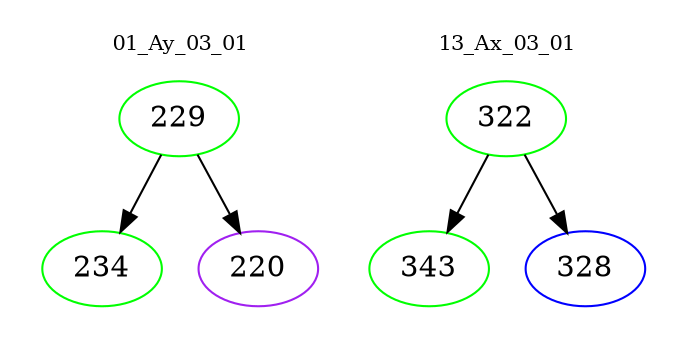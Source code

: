 digraph{
subgraph cluster_0 {
color = white
label = "01_Ay_03_01";
fontsize=10;
T0_229 [label="229", color="green"]
T0_229 -> T0_234 [color="black"]
T0_234 [label="234", color="green"]
T0_229 -> T0_220 [color="black"]
T0_220 [label="220", color="purple"]
}
subgraph cluster_1 {
color = white
label = "13_Ax_03_01";
fontsize=10;
T1_322 [label="322", color="green"]
T1_322 -> T1_343 [color="black"]
T1_343 [label="343", color="green"]
T1_322 -> T1_328 [color="black"]
T1_328 [label="328", color="blue"]
}
}
